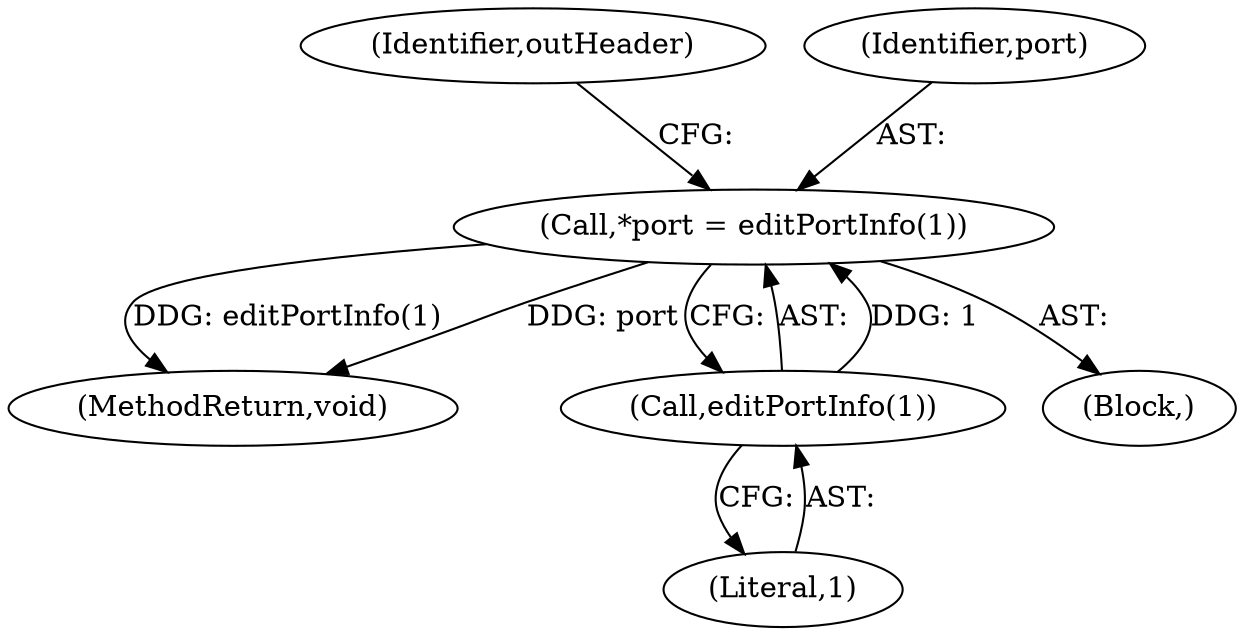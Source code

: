 digraph "0_Android_d2f47191538837e796e2b10c1ff7e1ee35f6e0ab@pointer" {
"1000416" [label="(Call,*port = editPortInfo(1))"];
"1000418" [label="(Call,editPortInfo(1))"];
"1000422" [label="(Identifier,outHeader)"];
"1000417" [label="(Identifier,port)"];
"1000418" [label="(Call,editPortInfo(1))"];
"1000640" [label="(MethodReturn,void)"];
"1000419" [label="(Literal,1)"];
"1000416" [label="(Call,*port = editPortInfo(1))"];
"1000414" [label="(Block,)"];
"1000416" -> "1000414"  [label="AST: "];
"1000416" -> "1000418"  [label="CFG: "];
"1000417" -> "1000416"  [label="AST: "];
"1000418" -> "1000416"  [label="AST: "];
"1000422" -> "1000416"  [label="CFG: "];
"1000416" -> "1000640"  [label="DDG: editPortInfo(1)"];
"1000416" -> "1000640"  [label="DDG: port"];
"1000418" -> "1000416"  [label="DDG: 1"];
"1000418" -> "1000419"  [label="CFG: "];
"1000419" -> "1000418"  [label="AST: "];
}
